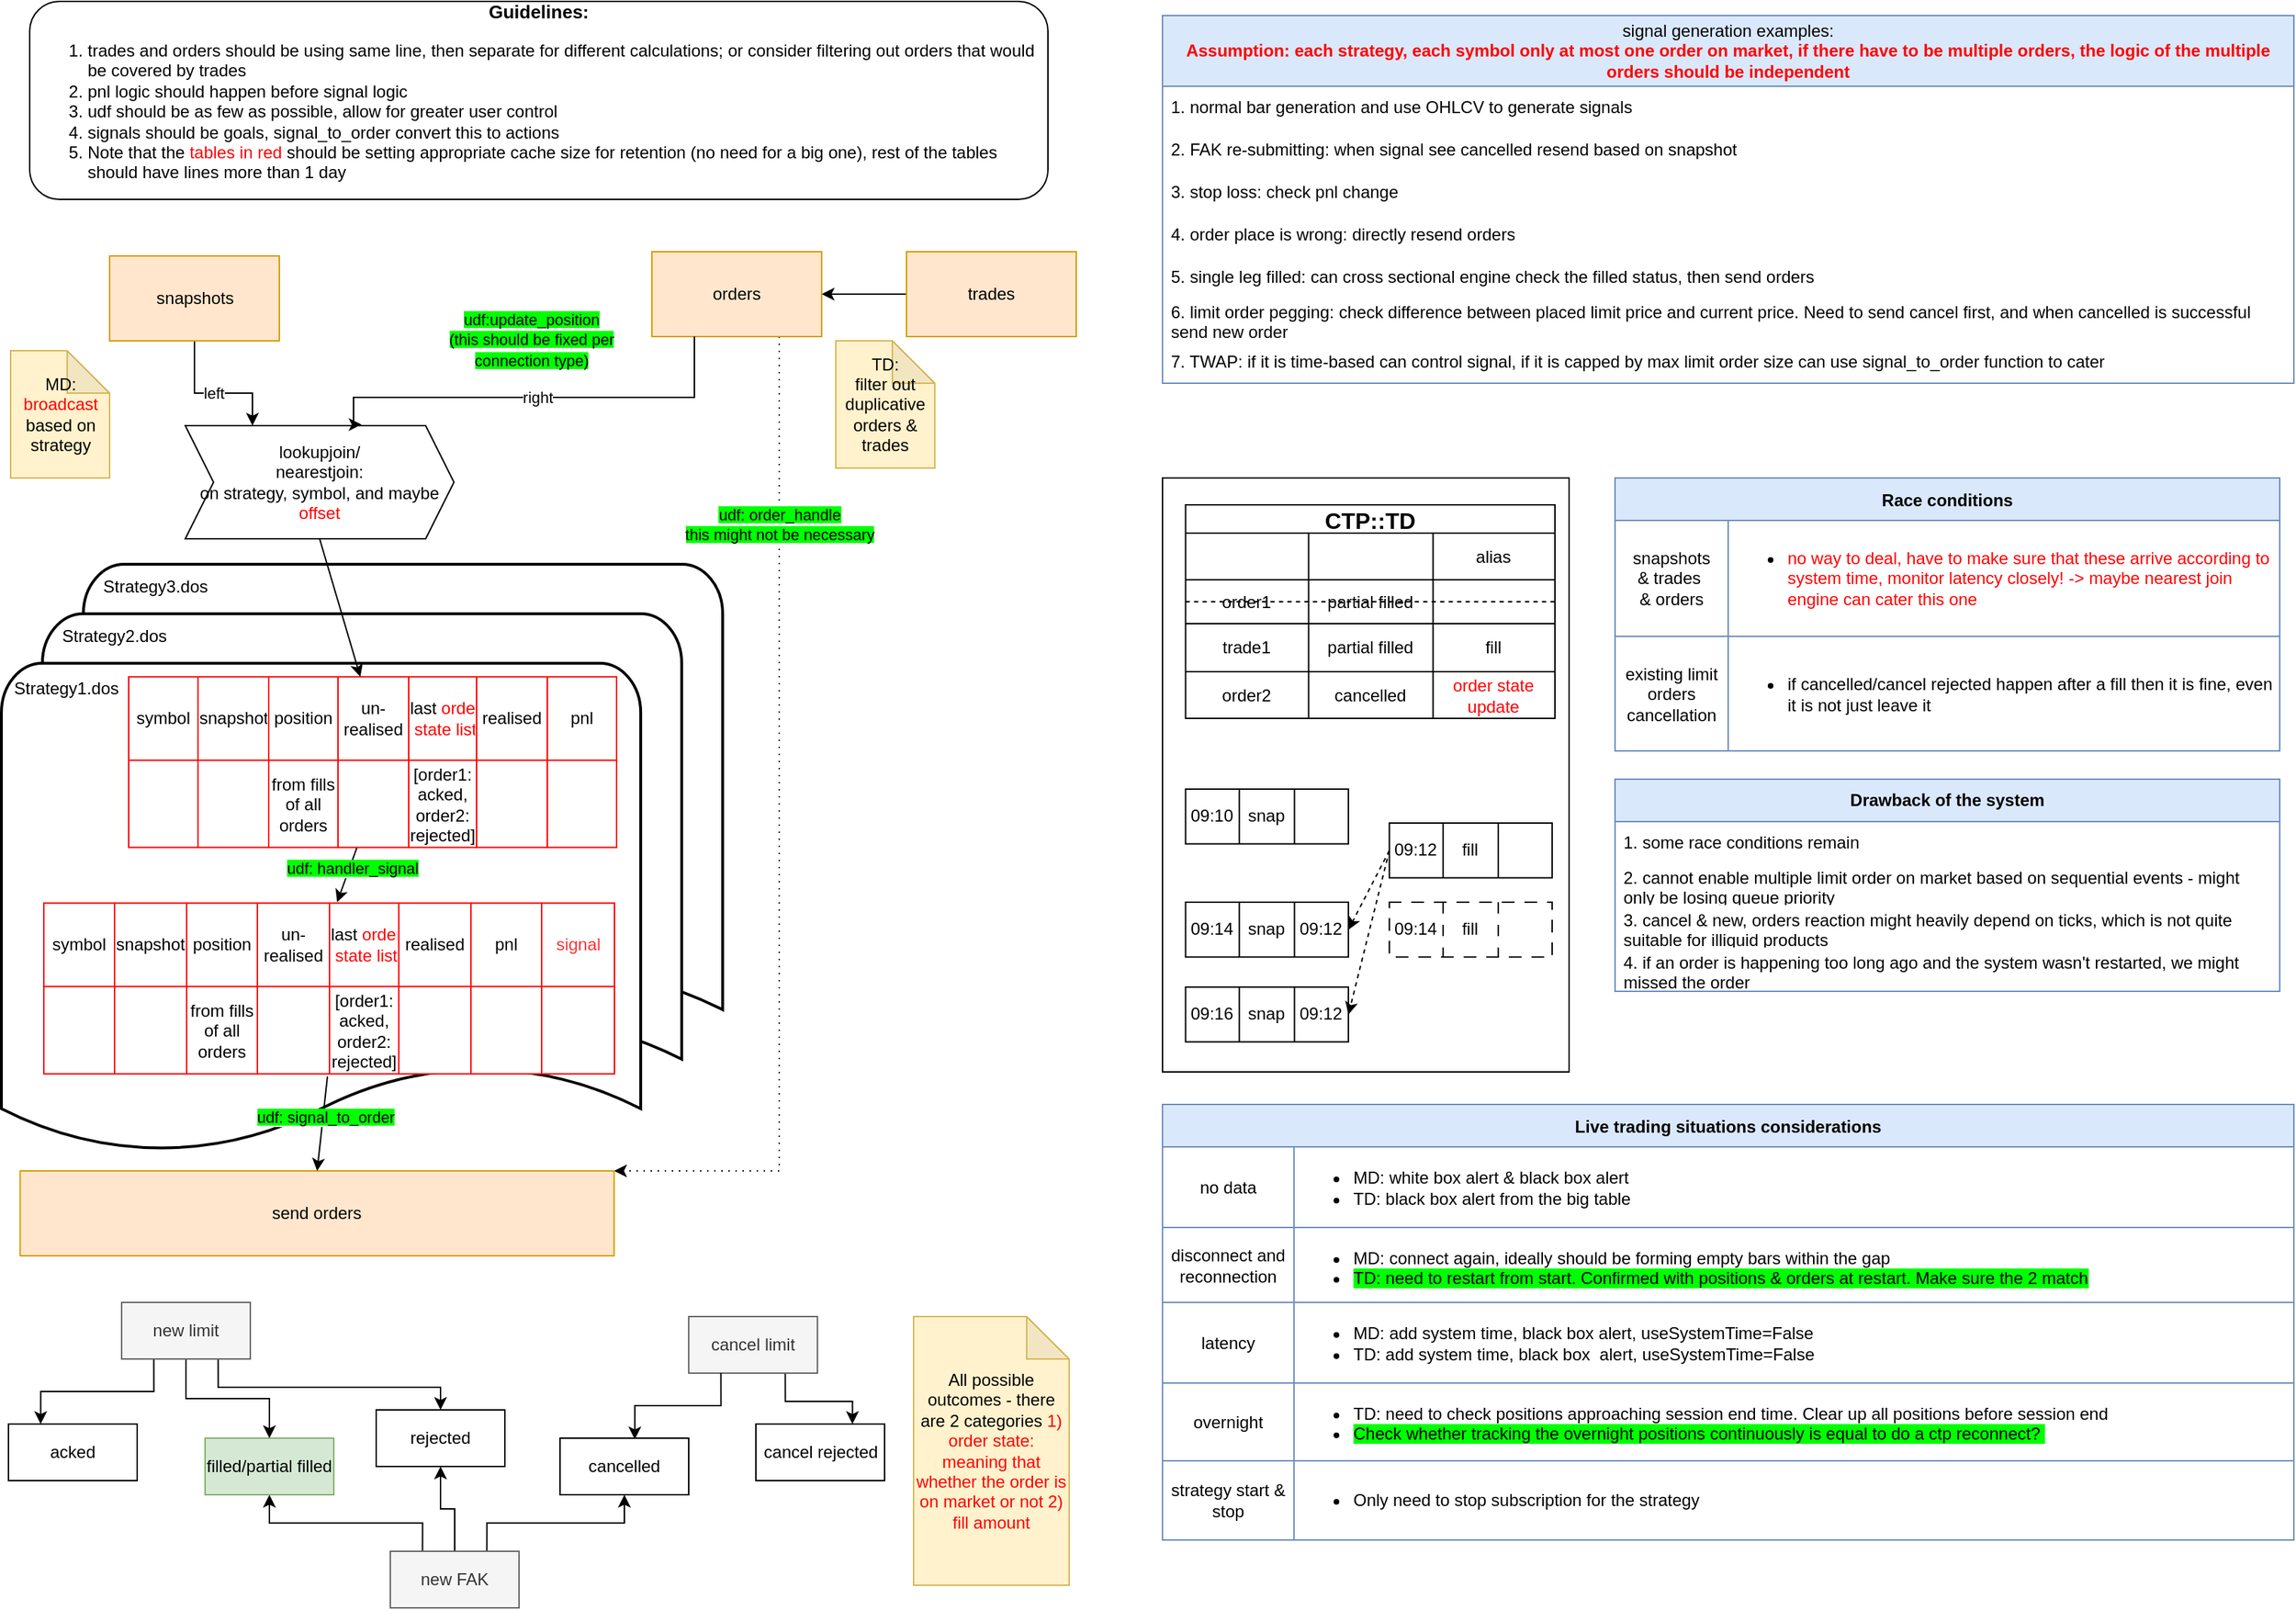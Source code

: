<mxfile version="28.2.5">
  <diagram id="ESomgG2aR4-Uv6LonE_I" name="design">
    <mxGraphModel dx="1426" dy="751" grid="1" gridSize="10" guides="1" tooltips="1" connect="1" arrows="1" fold="1" page="1" pageScale="1" pageWidth="827" pageHeight="1169" math="0" shadow="0">
      <root>
        <mxCell id="0" />
        <mxCell id="1" parent="0" />
        <mxCell id="C93q8CyG7gOQ_kqy0_I9-14" value="" style="group" parent="1" vertex="1" connectable="0">
          <mxGeometry x="20" y="400" width="510" height="430" as="geometry" />
        </mxCell>
        <mxCell id="AFxOCYZDn03Z3G-SSb8S-6" value="" style="strokeWidth=2;html=1;shape=mxgraph.flowchart.multi-document;whiteSpace=wrap;" parent="C93q8CyG7gOQ_kqy0_I9-14" vertex="1">
          <mxGeometry y="8.04" width="510" height="421.96" as="geometry" />
        </mxCell>
        <mxCell id="AFxOCYZDn03Z3G-SSb8S-7" value="Strategy3.dos" style="text;html=1;align=center;verticalAlign=middle;whiteSpace=wrap;rounded=0;" parent="C93q8CyG7gOQ_kqy0_I9-14" vertex="1">
          <mxGeometry x="79" width="60" height="48.235" as="geometry" />
        </mxCell>
        <mxCell id="AFxOCYZDn03Z3G-SSb8S-8" value="Strategy2.dos" style="text;html=1;align=center;verticalAlign=middle;whiteSpace=wrap;rounded=0;" parent="C93q8CyG7gOQ_kqy0_I9-14" vertex="1">
          <mxGeometry x="50" y="35.373" width="60" height="48.235" as="geometry" />
        </mxCell>
        <mxCell id="AFxOCYZDn03Z3G-SSb8S-9" value="Strategy1.dos" style="text;html=1;align=center;verticalAlign=middle;whiteSpace=wrap;rounded=0;" parent="C93q8CyG7gOQ_kqy0_I9-14" vertex="1">
          <mxGeometry x="16" y="72.353" width="60" height="48.235" as="geometry" />
        </mxCell>
        <mxCell id="C93q8CyG7gOQ_kqy0_I9-16" value="" style="shape=table;startSize=0;container=1;collapsible=0;childLayout=tableLayout;strokeColor=#FF0000;" parent="C93q8CyG7gOQ_kqy0_I9-14" vertex="1">
          <mxGeometry x="90" y="87.61" width="345" height="120.64" as="geometry" />
        </mxCell>
        <mxCell id="C93q8CyG7gOQ_kqy0_I9-17" value="" style="shape=tableRow;horizontal=0;startSize=0;swimlaneHead=0;swimlaneBody=0;strokeColor=inherit;top=0;left=0;bottom=0;right=0;collapsible=0;dropTarget=0;fillColor=none;points=[[0,0.5],[1,0.5]];portConstraint=eastwest;" parent="C93q8CyG7gOQ_kqy0_I9-16" vertex="1">
          <mxGeometry width="345" height="59" as="geometry" />
        </mxCell>
        <mxCell id="C93q8CyG7gOQ_kqy0_I9-18" value="symbol" style="shape=partialRectangle;html=1;whiteSpace=wrap;connectable=0;strokeColor=inherit;overflow=hidden;fillColor=none;top=0;left=0;bottom=0;right=0;pointerEvents=1;" parent="C93q8CyG7gOQ_kqy0_I9-17" vertex="1">
          <mxGeometry width="49" height="59" as="geometry">
            <mxRectangle width="49" height="59" as="alternateBounds" />
          </mxGeometry>
        </mxCell>
        <mxCell id="C93q8CyG7gOQ_kqy0_I9-19" value="snapshot" style="shape=partialRectangle;html=1;whiteSpace=wrap;connectable=0;strokeColor=inherit;overflow=hidden;fillColor=none;top=0;left=0;bottom=0;right=0;pointerEvents=1;" parent="C93q8CyG7gOQ_kqy0_I9-17" vertex="1">
          <mxGeometry x="49" width="50" height="59" as="geometry">
            <mxRectangle width="50" height="59" as="alternateBounds" />
          </mxGeometry>
        </mxCell>
        <mxCell id="C93q8CyG7gOQ_kqy0_I9-20" value="position" style="shape=partialRectangle;html=1;whiteSpace=wrap;connectable=0;strokeColor=inherit;overflow=hidden;fillColor=none;top=0;left=0;bottom=0;right=0;pointerEvents=1;" parent="C93q8CyG7gOQ_kqy0_I9-17" vertex="1">
          <mxGeometry x="99" width="49" height="59" as="geometry">
            <mxRectangle width="49" height="59" as="alternateBounds" />
          </mxGeometry>
        </mxCell>
        <mxCell id="C93q8CyG7gOQ_kqy0_I9-21" value="un-realised" style="shape=partialRectangle;html=1;whiteSpace=wrap;connectable=0;strokeColor=inherit;overflow=hidden;fillColor=none;top=0;left=0;bottom=0;right=0;pointerEvents=1;" parent="C93q8CyG7gOQ_kqy0_I9-17" vertex="1">
          <mxGeometry x="148" width="50" height="59" as="geometry">
            <mxRectangle width="50" height="59" as="alternateBounds" />
          </mxGeometry>
        </mxCell>
        <mxCell id="C93q8CyG7gOQ_kqy0_I9-22" value="last&amp;nbsp;&lt;font style=&quot;color: rgb(255, 0, 0);&quot;&gt;order state list&lt;/font&gt;" style="shape=partialRectangle;html=1;whiteSpace=wrap;connectable=0;strokeColor=inherit;overflow=hidden;fillColor=none;top=0;left=0;bottom=0;right=0;pointerEvents=1;" parent="C93q8CyG7gOQ_kqy0_I9-17" vertex="1">
          <mxGeometry x="198" width="48" height="59" as="geometry">
            <mxRectangle width="48" height="59" as="alternateBounds" />
          </mxGeometry>
        </mxCell>
        <mxCell id="C93q8CyG7gOQ_kqy0_I9-23" value="realised" style="shape=partialRectangle;html=1;whiteSpace=wrap;connectable=0;strokeColor=inherit;overflow=hidden;fillColor=none;top=0;left=0;bottom=0;right=0;pointerEvents=1;" parent="C93q8CyG7gOQ_kqy0_I9-17" vertex="1">
          <mxGeometry x="246" width="50" height="59" as="geometry">
            <mxRectangle width="50" height="59" as="alternateBounds" />
          </mxGeometry>
        </mxCell>
        <mxCell id="C93q8CyG7gOQ_kqy0_I9-24" value="pnl" style="shape=partialRectangle;html=1;whiteSpace=wrap;connectable=0;strokeColor=inherit;overflow=hidden;fillColor=none;top=0;left=0;bottom=0;right=0;pointerEvents=1;" parent="C93q8CyG7gOQ_kqy0_I9-17" vertex="1">
          <mxGeometry x="296" width="49" height="59" as="geometry">
            <mxRectangle width="49" height="59" as="alternateBounds" />
          </mxGeometry>
        </mxCell>
        <mxCell id="C93q8CyG7gOQ_kqy0_I9-26" value="" style="shape=tableRow;horizontal=0;startSize=0;swimlaneHead=0;swimlaneBody=0;strokeColor=inherit;top=0;left=0;bottom=0;right=0;collapsible=0;dropTarget=0;fillColor=none;points=[[0,0.5],[1,0.5]];portConstraint=eastwest;" parent="C93q8CyG7gOQ_kqy0_I9-16" vertex="1">
          <mxGeometry y="59" width="345" height="62" as="geometry" />
        </mxCell>
        <mxCell id="C93q8CyG7gOQ_kqy0_I9-27" value="" style="shape=partialRectangle;html=1;whiteSpace=wrap;connectable=0;strokeColor=inherit;overflow=hidden;fillColor=none;top=0;left=0;bottom=0;right=0;pointerEvents=1;" parent="C93q8CyG7gOQ_kqy0_I9-26" vertex="1">
          <mxGeometry width="49" height="62" as="geometry">
            <mxRectangle width="49" height="62" as="alternateBounds" />
          </mxGeometry>
        </mxCell>
        <mxCell id="C93q8CyG7gOQ_kqy0_I9-28" style="shape=partialRectangle;html=1;whiteSpace=wrap;connectable=0;strokeColor=inherit;overflow=hidden;fillColor=none;top=0;left=0;bottom=0;right=0;pointerEvents=1;" parent="C93q8CyG7gOQ_kqy0_I9-26" vertex="1">
          <mxGeometry x="49" width="50" height="62" as="geometry">
            <mxRectangle width="50" height="62" as="alternateBounds" />
          </mxGeometry>
        </mxCell>
        <mxCell id="C93q8CyG7gOQ_kqy0_I9-29" value="from fills of all orders" style="shape=partialRectangle;html=1;whiteSpace=wrap;connectable=0;strokeColor=inherit;overflow=hidden;fillColor=none;top=0;left=0;bottom=0;right=0;pointerEvents=1;" parent="C93q8CyG7gOQ_kqy0_I9-26" vertex="1">
          <mxGeometry x="99" width="49" height="62" as="geometry">
            <mxRectangle width="49" height="62" as="alternateBounds" />
          </mxGeometry>
        </mxCell>
        <mxCell id="C93q8CyG7gOQ_kqy0_I9-30" value="" style="shape=partialRectangle;html=1;whiteSpace=wrap;connectable=0;strokeColor=inherit;overflow=hidden;fillColor=none;top=0;left=0;bottom=0;right=0;pointerEvents=1;" parent="C93q8CyG7gOQ_kqy0_I9-26" vertex="1">
          <mxGeometry x="148" width="50" height="62" as="geometry">
            <mxRectangle width="50" height="62" as="alternateBounds" />
          </mxGeometry>
        </mxCell>
        <mxCell id="C93q8CyG7gOQ_kqy0_I9-31" value="[order1: acked, order2: rejected]" style="shape=partialRectangle;html=1;whiteSpace=wrap;connectable=0;strokeColor=inherit;overflow=hidden;fillColor=none;top=0;left=0;bottom=0;right=0;pointerEvents=1;" parent="C93q8CyG7gOQ_kqy0_I9-26" vertex="1">
          <mxGeometry x="198" width="48" height="62" as="geometry">
            <mxRectangle width="48" height="62" as="alternateBounds" />
          </mxGeometry>
        </mxCell>
        <mxCell id="C93q8CyG7gOQ_kqy0_I9-32" value="" style="shape=partialRectangle;html=1;whiteSpace=wrap;connectable=0;strokeColor=inherit;overflow=hidden;fillColor=none;top=0;left=0;bottom=0;right=0;pointerEvents=1;" parent="C93q8CyG7gOQ_kqy0_I9-26" vertex="1">
          <mxGeometry x="246" width="50" height="62" as="geometry">
            <mxRectangle width="50" height="62" as="alternateBounds" />
          </mxGeometry>
        </mxCell>
        <mxCell id="C93q8CyG7gOQ_kqy0_I9-33" value="" style="shape=partialRectangle;html=1;whiteSpace=wrap;connectable=0;strokeColor=inherit;overflow=hidden;fillColor=none;top=0;left=0;bottom=0;right=0;pointerEvents=1;" parent="C93q8CyG7gOQ_kqy0_I9-26" vertex="1">
          <mxGeometry x="296" width="49" height="62" as="geometry">
            <mxRectangle width="49" height="62" as="alternateBounds" />
          </mxGeometry>
        </mxCell>
        <mxCell id="XV-OKSOK5CNolpeXbhOW-82" value="" style="shape=table;startSize=0;container=1;collapsible=0;childLayout=tableLayout;strokeColor=#FF0000;" parent="C93q8CyG7gOQ_kqy0_I9-14" vertex="1">
          <mxGeometry x="30" y="247.68" width="403.5" height="120.64" as="geometry" />
        </mxCell>
        <mxCell id="XV-OKSOK5CNolpeXbhOW-83" value="" style="shape=tableRow;horizontal=0;startSize=0;swimlaneHead=0;swimlaneBody=0;strokeColor=inherit;top=0;left=0;bottom=0;right=0;collapsible=0;dropTarget=0;fillColor=none;points=[[0,0.5],[1,0.5]];portConstraint=eastwest;" parent="XV-OKSOK5CNolpeXbhOW-82" vertex="1">
          <mxGeometry width="403.5" height="59" as="geometry" />
        </mxCell>
        <mxCell id="XV-OKSOK5CNolpeXbhOW-84" value="symbol" style="shape=partialRectangle;html=1;whiteSpace=wrap;connectable=0;strokeColor=inherit;overflow=hidden;fillColor=none;top=0;left=0;bottom=0;right=0;pointerEvents=1;" parent="XV-OKSOK5CNolpeXbhOW-83" vertex="1">
          <mxGeometry width="50" height="59" as="geometry">
            <mxRectangle width="50" height="59" as="alternateBounds" />
          </mxGeometry>
        </mxCell>
        <mxCell id="XV-OKSOK5CNolpeXbhOW-85" value="snapshot" style="shape=partialRectangle;html=1;whiteSpace=wrap;connectable=0;strokeColor=inherit;overflow=hidden;fillColor=none;top=0;left=0;bottom=0;right=0;pointerEvents=1;" parent="XV-OKSOK5CNolpeXbhOW-83" vertex="1">
          <mxGeometry x="50" width="51" height="59" as="geometry">
            <mxRectangle width="51" height="59" as="alternateBounds" />
          </mxGeometry>
        </mxCell>
        <mxCell id="XV-OKSOK5CNolpeXbhOW-86" value="position" style="shape=partialRectangle;html=1;whiteSpace=wrap;connectable=0;strokeColor=inherit;overflow=hidden;fillColor=none;top=0;left=0;bottom=0;right=0;pointerEvents=1;" parent="XV-OKSOK5CNolpeXbhOW-83" vertex="1">
          <mxGeometry x="101" width="50" height="59" as="geometry">
            <mxRectangle width="50" height="59" as="alternateBounds" />
          </mxGeometry>
        </mxCell>
        <mxCell id="XV-OKSOK5CNolpeXbhOW-87" value="un-realised" style="shape=partialRectangle;html=1;whiteSpace=wrap;connectable=0;strokeColor=inherit;overflow=hidden;fillColor=none;top=0;left=0;bottom=0;right=0;pointerEvents=1;" parent="XV-OKSOK5CNolpeXbhOW-83" vertex="1">
          <mxGeometry x="151" width="51" height="59" as="geometry">
            <mxRectangle width="51" height="59" as="alternateBounds" />
          </mxGeometry>
        </mxCell>
        <mxCell id="XV-OKSOK5CNolpeXbhOW-88" value="last&amp;nbsp;&lt;font style=&quot;color: rgb(255, 0, 0);&quot;&gt;order state list&lt;/font&gt;" style="shape=partialRectangle;html=1;whiteSpace=wrap;connectable=0;strokeColor=inherit;overflow=hidden;fillColor=none;top=0;left=0;bottom=0;right=0;pointerEvents=1;" parent="XV-OKSOK5CNolpeXbhOW-83" vertex="1">
          <mxGeometry x="202" width="49" height="59" as="geometry">
            <mxRectangle width="49" height="59" as="alternateBounds" />
          </mxGeometry>
        </mxCell>
        <mxCell id="XV-OKSOK5CNolpeXbhOW-89" value="realised" style="shape=partialRectangle;html=1;whiteSpace=wrap;connectable=0;strokeColor=inherit;overflow=hidden;fillColor=none;top=0;left=0;bottom=0;right=0;pointerEvents=1;" parent="XV-OKSOK5CNolpeXbhOW-83" vertex="1">
          <mxGeometry x="251" width="51" height="59" as="geometry">
            <mxRectangle width="51" height="59" as="alternateBounds" />
          </mxGeometry>
        </mxCell>
        <mxCell id="XV-OKSOK5CNolpeXbhOW-90" value="pnl" style="shape=partialRectangle;html=1;whiteSpace=wrap;connectable=0;strokeColor=inherit;overflow=hidden;fillColor=none;top=0;left=0;bottom=0;right=0;pointerEvents=1;" parent="XV-OKSOK5CNolpeXbhOW-83" vertex="1">
          <mxGeometry x="302" width="50" height="59" as="geometry">
            <mxRectangle width="50" height="59" as="alternateBounds" />
          </mxGeometry>
        </mxCell>
        <mxCell id="XV-OKSOK5CNolpeXbhOW-91" value="&lt;span style=&quot;color: rgb(255, 51, 51);&quot;&gt;signal&lt;/span&gt;" style="shape=partialRectangle;html=1;whiteSpace=wrap;connectable=0;strokeColor=inherit;overflow=hidden;fillColor=none;top=0;left=0;bottom=0;right=0;pointerEvents=1;" parent="XV-OKSOK5CNolpeXbhOW-83" vertex="1">
          <mxGeometry x="352" width="52" height="59" as="geometry">
            <mxRectangle width="52" height="59" as="alternateBounds" />
          </mxGeometry>
        </mxCell>
        <mxCell id="XV-OKSOK5CNolpeXbhOW-92" value="" style="shape=tableRow;horizontal=0;startSize=0;swimlaneHead=0;swimlaneBody=0;strokeColor=inherit;top=0;left=0;bottom=0;right=0;collapsible=0;dropTarget=0;fillColor=none;points=[[0,0.5],[1,0.5]];portConstraint=eastwest;" parent="XV-OKSOK5CNolpeXbhOW-82" vertex="1">
          <mxGeometry y="59" width="403.5" height="62" as="geometry" />
        </mxCell>
        <mxCell id="XV-OKSOK5CNolpeXbhOW-93" value="" style="shape=partialRectangle;html=1;whiteSpace=wrap;connectable=0;strokeColor=inherit;overflow=hidden;fillColor=none;top=0;left=0;bottom=0;right=0;pointerEvents=1;" parent="XV-OKSOK5CNolpeXbhOW-92" vertex="1">
          <mxGeometry width="50" height="62" as="geometry">
            <mxRectangle width="50" height="62" as="alternateBounds" />
          </mxGeometry>
        </mxCell>
        <mxCell id="XV-OKSOK5CNolpeXbhOW-94" style="shape=partialRectangle;html=1;whiteSpace=wrap;connectable=0;strokeColor=inherit;overflow=hidden;fillColor=none;top=0;left=0;bottom=0;right=0;pointerEvents=1;" parent="XV-OKSOK5CNolpeXbhOW-92" vertex="1">
          <mxGeometry x="50" width="51" height="62" as="geometry">
            <mxRectangle width="51" height="62" as="alternateBounds" />
          </mxGeometry>
        </mxCell>
        <mxCell id="XV-OKSOK5CNolpeXbhOW-95" value="from fills of all orders" style="shape=partialRectangle;html=1;whiteSpace=wrap;connectable=0;strokeColor=inherit;overflow=hidden;fillColor=none;top=0;left=0;bottom=0;right=0;pointerEvents=1;" parent="XV-OKSOK5CNolpeXbhOW-92" vertex="1">
          <mxGeometry x="101" width="50" height="62" as="geometry">
            <mxRectangle width="50" height="62" as="alternateBounds" />
          </mxGeometry>
        </mxCell>
        <mxCell id="XV-OKSOK5CNolpeXbhOW-96" value="" style="shape=partialRectangle;html=1;whiteSpace=wrap;connectable=0;strokeColor=inherit;overflow=hidden;fillColor=none;top=0;left=0;bottom=0;right=0;pointerEvents=1;" parent="XV-OKSOK5CNolpeXbhOW-92" vertex="1">
          <mxGeometry x="151" width="51" height="62" as="geometry">
            <mxRectangle width="51" height="62" as="alternateBounds" />
          </mxGeometry>
        </mxCell>
        <mxCell id="XV-OKSOK5CNolpeXbhOW-97" value="[order1: acked, order2: rejected]" style="shape=partialRectangle;html=1;whiteSpace=wrap;connectable=0;strokeColor=inherit;overflow=hidden;fillColor=none;top=0;left=0;bottom=0;right=0;pointerEvents=1;" parent="XV-OKSOK5CNolpeXbhOW-92" vertex="1">
          <mxGeometry x="202" width="49" height="62" as="geometry">
            <mxRectangle width="49" height="62" as="alternateBounds" />
          </mxGeometry>
        </mxCell>
        <mxCell id="XV-OKSOK5CNolpeXbhOW-98" value="" style="shape=partialRectangle;html=1;whiteSpace=wrap;connectable=0;strokeColor=inherit;overflow=hidden;fillColor=none;top=0;left=0;bottom=0;right=0;pointerEvents=1;" parent="XV-OKSOK5CNolpeXbhOW-92" vertex="1">
          <mxGeometry x="251" width="51" height="62" as="geometry">
            <mxRectangle width="51" height="62" as="alternateBounds" />
          </mxGeometry>
        </mxCell>
        <mxCell id="XV-OKSOK5CNolpeXbhOW-99" value="" style="shape=partialRectangle;html=1;whiteSpace=wrap;connectable=0;strokeColor=inherit;overflow=hidden;fillColor=none;top=0;left=0;bottom=0;right=0;pointerEvents=1;" parent="XV-OKSOK5CNolpeXbhOW-92" vertex="1">
          <mxGeometry x="302" width="50" height="62" as="geometry">
            <mxRectangle width="50" height="62" as="alternateBounds" />
          </mxGeometry>
        </mxCell>
        <mxCell id="XV-OKSOK5CNolpeXbhOW-100" value="" style="shape=partialRectangle;html=1;whiteSpace=wrap;connectable=0;strokeColor=inherit;overflow=hidden;fillColor=none;top=0;left=0;bottom=0;right=0;pointerEvents=1;" parent="XV-OKSOK5CNolpeXbhOW-92" vertex="1">
          <mxGeometry x="352" width="52" height="62" as="geometry">
            <mxRectangle width="52" height="62" as="alternateBounds" />
          </mxGeometry>
        </mxCell>
        <mxCell id="KlKJex-8bSt62qakZ2-H-7" value="&lt;span style=&quot;background-color: rgb(0, 255, 0);&quot;&gt;udf: handler_signal&lt;/span&gt;" style="endArrow=classic;html=1;rounded=0;fillColor=#f8cecc;strokeColor=#000000;entryX=0.514;entryY=-0.012;entryDx=0;entryDy=0;entryPerimeter=0;" parent="C93q8CyG7gOQ_kqy0_I9-14" source="C93q8CyG7gOQ_kqy0_I9-26" target="XV-OKSOK5CNolpeXbhOW-83" edge="1">
          <mxGeometry x="-0.267" y="2" width="50" height="50" relative="1" as="geometry">
            <mxPoint x="220" y="200" as="sourcePoint" />
            <mxPoint x="215" y="247" as="targetPoint" />
            <mxPoint as="offset" />
          </mxGeometry>
        </mxCell>
        <mxCell id="KlKJex-8bSt62qakZ2-H-40" style="edgeStyle=orthogonalEdgeStyle;rounded=0;orthogonalLoop=1;jettySize=auto;html=1;exitX=0;exitY=0.5;exitDx=0;exitDy=0;entryX=1;entryY=0.5;entryDx=0;entryDy=0;" parent="1" source="Wfhj96PWAUuB8bk47FUU-3" target="Wfhj96PWAUuB8bk47FUU-4" edge="1">
          <mxGeometry relative="1" as="geometry" />
        </mxCell>
        <mxCell id="Wfhj96PWAUuB8bk47FUU-3" value="trades" style="rounded=0;whiteSpace=wrap;html=1;fillColor=#ffe6cc;strokeColor=#d79b00;" parent="1" vertex="1">
          <mxGeometry x="660" y="187" width="120" height="60" as="geometry" />
        </mxCell>
        <mxCell id="KlKJex-8bSt62qakZ2-H-13" value="&lt;span style=&quot;background-color: rgb(0, 255, 0);&quot;&gt;udf: order_handle&lt;/span&gt;&lt;div&gt;&lt;span style=&quot;background-color: rgb(0, 255, 0);&quot;&gt;this might not be necessary&lt;/span&gt;&lt;/div&gt;" style="edgeStyle=orthogonalEdgeStyle;rounded=0;orthogonalLoop=1;jettySize=auto;html=1;exitX=0.75;exitY=1;exitDx=0;exitDy=0;entryX=1;entryY=0;entryDx=0;entryDy=0;fillColor=#f8cecc;strokeColor=#000000;dashed=1;dashPattern=1 4;" parent="1" source="Wfhj96PWAUuB8bk47FUU-4" target="Wfhj96PWAUuB8bk47FUU-11" edge="1">
          <mxGeometry x="-0.624" relative="1" as="geometry">
            <Array as="points">
              <mxPoint x="570" y="837" />
            </Array>
            <mxPoint as="offset" />
          </mxGeometry>
        </mxCell>
        <mxCell id="Wfhj96PWAUuB8bk47FUU-4" value="orders" style="rounded=0;whiteSpace=wrap;html=1;fillColor=#ffe6cc;strokeColor=#d79b00;" parent="1" vertex="1">
          <mxGeometry x="480" y="187" width="120" height="60" as="geometry" />
        </mxCell>
        <mxCell id="Wfhj96PWAUuB8bk47FUU-11" value="send orders" style="rounded=0;whiteSpace=wrap;html=1;fillColor=#ffe6cc;strokeColor=#d79b00;" parent="1" vertex="1">
          <mxGeometry x="33.25" y="837" width="420" height="60" as="geometry" />
        </mxCell>
        <mxCell id="Wfhj96PWAUuB8bk47FUU-12" value="lookupjoin/&lt;div&gt;nearestjoin:&lt;/div&gt;&lt;div&gt;on strategy, symbol, and maybe &lt;font style=&quot;color: rgb(255, 0, 0);&quot;&gt;offset&lt;/font&gt;&lt;/div&gt;" style="shape=step;perimeter=stepPerimeter;whiteSpace=wrap;html=1;fixedSize=1;size=20;" parent="1" vertex="1">
          <mxGeometry x="150" y="310" width="190" height="80" as="geometry" />
        </mxCell>
        <mxCell id="Wfhj96PWAUuB8bk47FUU-21" value="right" style="edgeStyle=orthogonalEdgeStyle;rounded=0;orthogonalLoop=1;jettySize=auto;html=1;exitX=0.25;exitY=1;exitDx=0;exitDy=0;entryX=0.656;entryY=-0.01;entryDx=0;entryDy=0;entryPerimeter=0;" parent="1" source="Wfhj96PWAUuB8bk47FUU-4" target="Wfhj96PWAUuB8bk47FUU-12" edge="1">
          <mxGeometry relative="1" as="geometry">
            <Array as="points">
              <mxPoint x="510" y="290" />
              <mxPoint x="269" y="290" />
            </Array>
          </mxGeometry>
        </mxCell>
        <mxCell id="KlKJex-8bSt62qakZ2-H-3" value="" style="endArrow=classic;html=1;rounded=0;exitX=0.5;exitY=1;exitDx=0;exitDy=0;" parent="1" source="Wfhj96PWAUuB8bk47FUU-12" target="C93q8CyG7gOQ_kqy0_I9-17" edge="1">
          <mxGeometry width="50" height="50" relative="1" as="geometry">
            <mxPoint x="335.5" y="717" as="sourcePoint" />
            <mxPoint x="247.125" y="407" as="targetPoint" />
          </mxGeometry>
        </mxCell>
        <mxCell id="KlKJex-8bSt62qakZ2-H-8" value="signal generation examples:&lt;br&gt;&lt;b&gt;&lt;font style=&quot;color: rgb(255, 0, 0);&quot;&gt;Assumption: each strategy, each symbol only at most one order on market, if there have to be multiple orders, the logic of the multiple orders should be independent&lt;/font&gt;&lt;/b&gt;" style="swimlane;fontStyle=0;childLayout=stackLayout;horizontal=1;startSize=50;horizontalStack=0;resizeParent=1;resizeParentMax=0;resizeLast=0;collapsible=1;marginBottom=0;whiteSpace=wrap;html=1;fillColor=#dae8fc;strokeColor=#6c8ebf;" parent="1" vertex="1">
          <mxGeometry x="841" y="20" width="800" height="260" as="geometry">
            <mxRectangle x="180" y="890" width="130" height="30" as="alternateBounds" />
          </mxGeometry>
        </mxCell>
        <mxCell id="KlKJex-8bSt62qakZ2-H-9" value="1. normal bar generation and use OHLCV to generate signals" style="text;strokeColor=none;fillColor=none;align=left;verticalAlign=middle;spacingLeft=4;spacingRight=4;overflow=hidden;points=[[0,0.5],[1,0.5]];portConstraint=eastwest;rotatable=0;whiteSpace=wrap;html=1;" parent="KlKJex-8bSt62qakZ2-H-8" vertex="1">
          <mxGeometry y="50" width="800" height="30" as="geometry" />
        </mxCell>
        <mxCell id="KlKJex-8bSt62qakZ2-H-10" value="2. FAK re-submitting: when signal see cancelled resend based on snapshot" style="text;strokeColor=none;fillColor=none;align=left;verticalAlign=middle;spacingLeft=4;spacingRight=4;overflow=hidden;points=[[0,0.5],[1,0.5]];portConstraint=eastwest;rotatable=0;whiteSpace=wrap;html=1;" parent="KlKJex-8bSt62qakZ2-H-8" vertex="1">
          <mxGeometry y="80" width="800" height="30" as="geometry" />
        </mxCell>
        <mxCell id="KlKJex-8bSt62qakZ2-H-12" value="3. stop loss: check pnl change&amp;nbsp;" style="text;strokeColor=none;fillColor=none;align=left;verticalAlign=middle;spacingLeft=4;spacingRight=4;overflow=hidden;points=[[0,0.5],[1,0.5]];portConstraint=eastwest;rotatable=0;whiteSpace=wrap;html=1;" parent="KlKJex-8bSt62qakZ2-H-8" vertex="1">
          <mxGeometry y="110" width="800" height="30" as="geometry" />
        </mxCell>
        <mxCell id="KlKJex-8bSt62qakZ2-H-15" value="4. order place is wrong: directly resend orders" style="text;strokeColor=none;fillColor=none;align=left;verticalAlign=middle;spacingLeft=4;spacingRight=4;overflow=hidden;points=[[0,0.5],[1,0.5]];portConstraint=eastwest;rotatable=0;whiteSpace=wrap;html=1;" parent="KlKJex-8bSt62qakZ2-H-8" vertex="1">
          <mxGeometry y="140" width="800" height="30" as="geometry" />
        </mxCell>
        <mxCell id="KlKJex-8bSt62qakZ2-H-14" value="5. single leg filled: can cross sectional engine check the filled status, then send orders" style="text;strokeColor=none;fillColor=none;align=left;verticalAlign=middle;spacingLeft=4;spacingRight=4;overflow=hidden;points=[[0,0.5],[1,0.5]];portConstraint=eastwest;rotatable=0;whiteSpace=wrap;html=1;" parent="KlKJex-8bSt62qakZ2-H-8" vertex="1">
          <mxGeometry y="170" width="800" height="30" as="geometry" />
        </mxCell>
        <mxCell id="98JHITNTijAyZZPlS9jn-1" value="6. limit order pegging: check difference between placed limit price and current price. Need to send cancel first, and when cancelled is successful send new order" style="text;strokeColor=none;fillColor=none;align=left;verticalAlign=middle;spacingLeft=4;spacingRight=4;overflow=hidden;points=[[0,0.5],[1,0.5]];portConstraint=eastwest;rotatable=0;whiteSpace=wrap;html=1;" parent="KlKJex-8bSt62qakZ2-H-8" vertex="1">
          <mxGeometry y="200" width="800" height="30" as="geometry" />
        </mxCell>
        <mxCell id="AFxOCYZDn03Z3G-SSb8S-78" value="7. TWAP: if it is time-based can control signal, if it is capped by max limit order size can use signal_to_order function to cater" style="text;strokeColor=none;fillColor=none;align=left;verticalAlign=middle;spacingLeft=4;spacingRight=4;overflow=hidden;points=[[0,0.5],[1,0.5]];portConstraint=eastwest;rotatable=0;whiteSpace=wrap;html=1;" parent="KlKJex-8bSt62qakZ2-H-8" vertex="1">
          <mxGeometry y="230" width="800" height="30" as="geometry" />
        </mxCell>
        <mxCell id="98JHITNTijAyZZPlS9jn-5" value="Live trading situations considerations" style="shape=table;startSize=30;container=1;collapsible=0;childLayout=tableLayout;fontStyle=1;fillColor=#dae8fc;strokeColor=#6c8ebf;" parent="1" vertex="1">
          <mxGeometry x="841" y="790" width="800" height="308" as="geometry" />
        </mxCell>
        <mxCell id="98JHITNTijAyZZPlS9jn-6" value="" style="shape=tableRow;horizontal=0;startSize=0;swimlaneHead=0;swimlaneBody=0;strokeColor=inherit;top=0;left=0;bottom=0;right=0;collapsible=0;dropTarget=0;fillColor=none;points=[[0,0.5],[1,0.5]];portConstraint=eastwest;" parent="98JHITNTijAyZZPlS9jn-5" vertex="1">
          <mxGeometry y="30" width="800" height="57" as="geometry" />
        </mxCell>
        <mxCell id="98JHITNTijAyZZPlS9jn-7" value="no data" style="shape=partialRectangle;html=1;whiteSpace=wrap;connectable=0;strokeColor=inherit;overflow=hidden;fillColor=none;top=0;left=0;bottom=0;right=0;pointerEvents=1;" parent="98JHITNTijAyZZPlS9jn-6" vertex="1">
          <mxGeometry width="93" height="57" as="geometry">
            <mxRectangle width="93" height="57" as="alternateBounds" />
          </mxGeometry>
        </mxCell>
        <mxCell id="98JHITNTijAyZZPlS9jn-8" value="&lt;ul&gt;&lt;li&gt;MD: white box alert &amp;amp; black box alert&lt;/li&gt;&lt;li&gt;TD: black box alert from the big table&lt;/li&gt;&lt;/ul&gt;" style="shape=partialRectangle;html=1;whiteSpace=wrap;connectable=0;strokeColor=inherit;overflow=hidden;fillColor=none;top=0;left=0;bottom=0;right=0;pointerEvents=1;align=left;" parent="98JHITNTijAyZZPlS9jn-6" vertex="1">
          <mxGeometry x="93" width="707" height="57" as="geometry">
            <mxRectangle width="707" height="57" as="alternateBounds" />
          </mxGeometry>
        </mxCell>
        <mxCell id="98JHITNTijAyZZPlS9jn-9" value="" style="shape=tableRow;horizontal=0;startSize=0;swimlaneHead=0;swimlaneBody=0;strokeColor=inherit;top=0;left=0;bottom=0;right=0;collapsible=0;dropTarget=0;fillColor=none;points=[[0,0.5],[1,0.5]];portConstraint=eastwest;" parent="98JHITNTijAyZZPlS9jn-5" vertex="1">
          <mxGeometry y="87" width="800" height="53" as="geometry" />
        </mxCell>
        <mxCell id="98JHITNTijAyZZPlS9jn-10" value="disconnect and reconnection" style="shape=partialRectangle;html=1;whiteSpace=wrap;connectable=0;strokeColor=inherit;overflow=hidden;fillColor=none;top=0;left=0;bottom=0;right=0;pointerEvents=1;" parent="98JHITNTijAyZZPlS9jn-9" vertex="1">
          <mxGeometry width="93" height="53" as="geometry">
            <mxRectangle width="93" height="53" as="alternateBounds" />
          </mxGeometry>
        </mxCell>
        <mxCell id="98JHITNTijAyZZPlS9jn-11" value="&lt;ul&gt;&lt;li&gt;MD: connect again, ideally should be forming empty bars within the gap&lt;/li&gt;&lt;li&gt;&lt;font style=&quot;color: rgb(0, 0, 0); background-color: rgb(0, 255, 0);&quot;&gt;TD:&lt;font style=&quot;&quot;&gt; need to restart from start. Confirmed with positions &amp;amp; orders at restart. Make sure the 2 match&lt;/font&gt;&lt;/font&gt;&lt;/li&gt;&lt;/ul&gt;" style="shape=partialRectangle;html=1;whiteSpace=wrap;connectable=0;strokeColor=inherit;overflow=hidden;fillColor=none;top=0;left=0;bottom=0;right=0;pointerEvents=1;align=left;" parent="98JHITNTijAyZZPlS9jn-9" vertex="1">
          <mxGeometry x="93" width="707" height="53" as="geometry">
            <mxRectangle width="707" height="53" as="alternateBounds" />
          </mxGeometry>
        </mxCell>
        <mxCell id="98JHITNTijAyZZPlS9jn-12" value="" style="shape=tableRow;horizontal=0;startSize=0;swimlaneHead=0;swimlaneBody=0;strokeColor=inherit;top=0;left=0;bottom=0;right=0;collapsible=0;dropTarget=0;fillColor=none;points=[[0,0.5],[1,0.5]];portConstraint=eastwest;" parent="98JHITNTijAyZZPlS9jn-5" vertex="1">
          <mxGeometry y="140" width="800" height="57" as="geometry" />
        </mxCell>
        <mxCell id="98JHITNTijAyZZPlS9jn-13" value="latency" style="shape=partialRectangle;html=1;whiteSpace=wrap;connectable=0;strokeColor=inherit;overflow=hidden;fillColor=none;top=0;left=0;bottom=0;right=0;pointerEvents=1;" parent="98JHITNTijAyZZPlS9jn-12" vertex="1">
          <mxGeometry width="93" height="57" as="geometry">
            <mxRectangle width="93" height="57" as="alternateBounds" />
          </mxGeometry>
        </mxCell>
        <mxCell id="98JHITNTijAyZZPlS9jn-14" value="&lt;ul&gt;&lt;li&gt;MD: add system time, black box alert, useSystemTime=False&lt;/li&gt;&lt;li&gt;TD: add system time, black box&amp;nbsp; alert, useSystemTime=False&lt;/li&gt;&lt;/ul&gt;" style="shape=partialRectangle;html=1;whiteSpace=wrap;connectable=0;strokeColor=inherit;overflow=hidden;fillColor=none;top=0;left=0;bottom=0;right=0;pointerEvents=1;align=left;" parent="98JHITNTijAyZZPlS9jn-12" vertex="1">
          <mxGeometry x="93" width="707" height="57" as="geometry">
            <mxRectangle width="707" height="57" as="alternateBounds" />
          </mxGeometry>
        </mxCell>
        <mxCell id="uzH3ySUMX--h48r4xN4z-1" style="shape=tableRow;horizontal=0;startSize=0;swimlaneHead=0;swimlaneBody=0;strokeColor=inherit;top=0;left=0;bottom=0;right=0;collapsible=0;dropTarget=0;fillColor=none;points=[[0,0.5],[1,0.5]];portConstraint=eastwest;" parent="98JHITNTijAyZZPlS9jn-5" vertex="1">
          <mxGeometry y="197" width="800" height="55" as="geometry" />
        </mxCell>
        <mxCell id="uzH3ySUMX--h48r4xN4z-2" value="overnight" style="shape=partialRectangle;html=1;whiteSpace=wrap;connectable=0;strokeColor=inherit;overflow=hidden;fillColor=none;top=0;left=0;bottom=0;right=0;pointerEvents=1;" parent="uzH3ySUMX--h48r4xN4z-1" vertex="1">
          <mxGeometry width="93" height="55" as="geometry">
            <mxRectangle width="93" height="55" as="alternateBounds" />
          </mxGeometry>
        </mxCell>
        <mxCell id="uzH3ySUMX--h48r4xN4z-3" value="&lt;ul&gt;&lt;li&gt;TD: need to check positions approaching session end time. Clear up all positions before session end&lt;/li&gt;&lt;li&gt;&lt;font style=&quot;color: rgb(0, 0, 0); background-color: rgb(0, 255, 0);&quot;&gt;&lt;font&gt;Check whether tracking the overnight positions continuously is equal to do a ctp reconnect?&lt;/font&gt;&amp;nbsp;&lt;/font&gt;&lt;/li&gt;&lt;/ul&gt;" style="shape=partialRectangle;html=1;whiteSpace=wrap;connectable=0;strokeColor=inherit;overflow=hidden;fillColor=none;top=0;left=0;bottom=0;right=0;pointerEvents=1;align=left;" parent="uzH3ySUMX--h48r4xN4z-1" vertex="1">
          <mxGeometry x="93" width="707" height="55" as="geometry">
            <mxRectangle width="707" height="55" as="alternateBounds" />
          </mxGeometry>
        </mxCell>
        <mxCell id="XV-OKSOK5CNolpeXbhOW-47" style="shape=tableRow;horizontal=0;startSize=0;swimlaneHead=0;swimlaneBody=0;strokeColor=inherit;top=0;left=0;bottom=0;right=0;collapsible=0;dropTarget=0;fillColor=none;points=[[0,0.5],[1,0.5]];portConstraint=eastwest;" parent="98JHITNTijAyZZPlS9jn-5" vertex="1">
          <mxGeometry y="252" width="800" height="56" as="geometry" />
        </mxCell>
        <mxCell id="XV-OKSOK5CNolpeXbhOW-48" value="strategy start &amp;amp; stop" style="shape=partialRectangle;html=1;whiteSpace=wrap;connectable=0;strokeColor=inherit;overflow=hidden;fillColor=none;top=0;left=0;bottom=0;right=0;pointerEvents=1;" parent="XV-OKSOK5CNolpeXbhOW-47" vertex="1">
          <mxGeometry width="93" height="56" as="geometry">
            <mxRectangle width="93" height="56" as="alternateBounds" />
          </mxGeometry>
        </mxCell>
        <mxCell id="XV-OKSOK5CNolpeXbhOW-49" value="&lt;ul&gt;&lt;li&gt;Only need to stop subscription for the strategy&lt;/li&gt;&lt;/ul&gt;" style="shape=partialRectangle;html=1;whiteSpace=wrap;connectable=0;strokeColor=inherit;overflow=hidden;fillColor=none;top=0;left=0;bottom=0;right=0;pointerEvents=1;align=left;" parent="XV-OKSOK5CNolpeXbhOW-47" vertex="1">
          <mxGeometry x="93" width="707" height="56" as="geometry">
            <mxRectangle width="707" height="56" as="alternateBounds" />
          </mxGeometry>
        </mxCell>
        <mxCell id="cT9Kv8rBEv208iN0tz3r-35" value="&lt;b&gt;&lt;font style=&quot;font-size: 13px;&quot;&gt;Guidelines:&lt;/font&gt;&lt;/b&gt;&lt;br&gt;&lt;ol&gt;&lt;li style=&quot;text-align: left;&quot;&gt;trades and orders should be using same line, then separate for different calculations; or consider filtering out orders that would be covered by trades&lt;/li&gt;&lt;li style=&quot;text-align: left;&quot;&gt;pnl logic should happen before signal logic&lt;/li&gt;&lt;li style=&quot;text-align: left;&quot;&gt;udf should be as few as possible, allow for greater user control&lt;/li&gt;&lt;li style=&quot;text-align: left;&quot;&gt;signals should be goals, signal_to_order convert this to actions&lt;/li&gt;&lt;li style=&quot;text-align: left;&quot;&gt;Note that the&lt;font style=&quot;color: rgb(102, 0, 204);&quot;&gt; &lt;/font&gt;&lt;font style=&quot;color: rgb(255, 0, 0);&quot;&gt;tables in red&amp;nbsp;&lt;/font&gt;should be setting appropriate cache size for retention (no need for a big one), rest of the tables should have lines more than 1 day&amp;nbsp;&lt;/li&gt;&lt;/ol&gt;" style="rounded=1;whiteSpace=wrap;html=1;glass=0;" parent="1" vertex="1">
          <mxGeometry x="40" y="10" width="720" height="140" as="geometry" />
        </mxCell>
        <mxCell id="XV-OKSOK5CNolpeXbhOW-14" value="Race conditions" style="shape=table;startSize=30;container=1;collapsible=0;childLayout=tableLayout;fontStyle=1;fillColor=#dae8fc;strokeColor=#6c8ebf;" parent="1" vertex="1">
          <mxGeometry x="1161" y="347" width="470" height="193" as="geometry" />
        </mxCell>
        <mxCell id="XV-OKSOK5CNolpeXbhOW-15" value="" style="shape=tableRow;horizontal=0;startSize=0;swimlaneHead=0;swimlaneBody=0;strokeColor=inherit;top=0;left=0;bottom=0;right=0;collapsible=0;dropTarget=0;fillColor=none;points=[[0,0.5],[1,0.5]];portConstraint=eastwest;" parent="XV-OKSOK5CNolpeXbhOW-14" vertex="1">
          <mxGeometry y="30" width="470" height="82" as="geometry" />
        </mxCell>
        <mxCell id="XV-OKSOK5CNolpeXbhOW-16" value="snapshots&lt;div&gt;&amp;amp; trades&amp;nbsp;&lt;div&gt;&amp;amp; orders&lt;/div&gt;&lt;/div&gt;" style="shape=partialRectangle;html=1;whiteSpace=wrap;connectable=0;strokeColor=inherit;overflow=hidden;fillColor=none;top=0;left=0;bottom=0;right=0;pointerEvents=1;" parent="XV-OKSOK5CNolpeXbhOW-15" vertex="1">
          <mxGeometry width="80" height="82" as="geometry">
            <mxRectangle width="80" height="82" as="alternateBounds" />
          </mxGeometry>
        </mxCell>
        <mxCell id="XV-OKSOK5CNolpeXbhOW-17" value="&lt;ul&gt;&lt;li&gt;&lt;font style=&quot;color: rgb(255, 0, 0);&quot;&gt;no way to deal, have to make sure that these arrive according to system time, monitor latency closely! -&amp;gt; maybe nearest join engine can cater this one&lt;/font&gt;&lt;/li&gt;&lt;/ul&gt;" style="shape=partialRectangle;html=1;whiteSpace=wrap;connectable=0;strokeColor=inherit;overflow=hidden;fillColor=none;top=0;left=0;bottom=0;right=0;pointerEvents=1;align=left;" parent="XV-OKSOK5CNolpeXbhOW-15" vertex="1">
          <mxGeometry x="80" width="390" height="82" as="geometry">
            <mxRectangle width="390" height="82" as="alternateBounds" />
          </mxGeometry>
        </mxCell>
        <mxCell id="XV-OKSOK5CNolpeXbhOW-18" value="" style="shape=tableRow;horizontal=0;startSize=0;swimlaneHead=0;swimlaneBody=0;strokeColor=inherit;top=0;left=0;bottom=0;right=0;collapsible=0;dropTarget=0;fillColor=none;points=[[0,0.5],[1,0.5]];portConstraint=eastwest;" parent="XV-OKSOK5CNolpeXbhOW-14" vertex="1">
          <mxGeometry y="112" width="470" height="81" as="geometry" />
        </mxCell>
        <mxCell id="XV-OKSOK5CNolpeXbhOW-19" value="existing limit orders cancellation" style="shape=partialRectangle;html=1;whiteSpace=wrap;connectable=0;strokeColor=inherit;overflow=hidden;fillColor=none;top=0;left=0;bottom=0;right=0;pointerEvents=1;" parent="XV-OKSOK5CNolpeXbhOW-18" vertex="1">
          <mxGeometry width="80" height="81" as="geometry">
            <mxRectangle width="80" height="81" as="alternateBounds" />
          </mxGeometry>
        </mxCell>
        <mxCell id="XV-OKSOK5CNolpeXbhOW-20" value="&lt;ul&gt;&lt;li&gt;if cancelled/cancel rejected happen after a fill then it is fine, even it is not just leave it&amp;nbsp;&lt;/li&gt;&lt;/ul&gt;" style="shape=partialRectangle;html=1;whiteSpace=wrap;connectable=0;strokeColor=inherit;overflow=hidden;fillColor=none;top=0;left=0;bottom=0;right=0;pointerEvents=1;align=left;" parent="XV-OKSOK5CNolpeXbhOW-18" vertex="1">
          <mxGeometry x="80" width="390" height="81" as="geometry">
            <mxRectangle width="390" height="81" as="alternateBounds" />
          </mxGeometry>
        </mxCell>
        <mxCell id="GE3jmgLZlUtA5n5DKwgL-1" value="&lt;font style=&quot;font-size: 11px; background-color: rgb(0, 255, 0);&quot;&gt;udf:update_position&lt;/font&gt;&lt;div&gt;&lt;font style=&quot;font-size: 11px; background-color: rgb(0, 255, 0);&quot;&gt;(this should be fixed per connection type)&lt;/font&gt;&lt;/div&gt;" style="text;html=1;align=center;verticalAlign=middle;whiteSpace=wrap;rounded=0;" parent="1" vertex="1">
          <mxGeometry x="330" y="234" width="130" height="30" as="geometry" />
        </mxCell>
        <mxCell id="ckobPEN8HL0mMgcBMwGb-1" value="&lt;span style=&quot;background-color: rgb(0, 255, 0);&quot;&gt;udf: signal_to_order&lt;/span&gt;" style="endArrow=classic;html=1;rounded=0;exitX=0.497;exitY=1.025;exitDx=0;exitDy=0;exitPerimeter=0;fillColor=#f8cecc;strokeColor=#000000;entryX=0.5;entryY=0;entryDx=0;entryDy=0;" parent="1" source="XV-OKSOK5CNolpeXbhOW-92" target="Wfhj96PWAUuB8bk47FUU-11" edge="1">
          <mxGeometry x="-0.146" y="2" width="50" height="50" relative="1" as="geometry">
            <mxPoint x="240" y="657" as="sourcePoint" />
            <mxPoint x="274" y="867" as="targetPoint" />
            <mxPoint as="offset" />
          </mxGeometry>
        </mxCell>
        <mxCell id="cT9Kv8rBEv208iN0tz3r-31" value="" style="endArrow=classic;html=1;rounded=0;entryX=1;entryY=0.5;entryDx=0;entryDy=0;dashed=1;exitX=0;exitY=0.5;exitDx=0;exitDy=0;" parent="1" target="cT9Kv8rBEv208iN0tz3r-17" edge="1">
          <mxGeometry width="50" height="50" relative="1" as="geometry">
            <mxPoint x="875.623" y="501.562" as="sourcePoint" />
            <mxPoint x="989.789" y="540.312" as="targetPoint" />
          </mxGeometry>
        </mxCell>
        <mxCell id="43awNH601FIhO8R9kN_--6" value="" style="endArrow=classic;html=1;rounded=0;entryX=1;entryY=0.5;entryDx=0;entryDy=0;dashed=1;exitX=0;exitY=0.25;exitDx=0;exitDy=0;exitPerimeter=0;" parent="1" target="43awNH601FIhO8R9kN_--2" edge="1">
          <mxGeometry width="50" height="50" relative="1" as="geometry">
            <mxPoint x="950.934" y="501.562" as="sourcePoint" />
            <mxPoint x="835.809" y="617.812" as="targetPoint" />
          </mxGeometry>
        </mxCell>
        <mxCell id="ckobPEN8HL0mMgcBMwGb-31" value="" style="group" parent="1" vertex="1" connectable="0">
          <mxGeometry x="841" y="347" width="287.5" height="420" as="geometry" />
        </mxCell>
        <mxCell id="XV-OKSOK5CNolpeXbhOW-11" value="" style="rounded=0;whiteSpace=wrap;html=1;" parent="ckobPEN8HL0mMgcBMwGb-31" vertex="1">
          <mxGeometry width="287.5" height="420" as="geometry" />
        </mxCell>
        <mxCell id="cT9Kv8rBEv208iN0tz3r-1" value="" style="shape=table;startSize=0;container=1;collapsible=0;childLayout=tableLayout;" parent="ckobPEN8HL0mMgcBMwGb-31" vertex="1">
          <mxGeometry x="16.309" y="219.995" width="115.125" height="38.75" as="geometry" />
        </mxCell>
        <mxCell id="cT9Kv8rBEv208iN0tz3r-2" value="" style="shape=tableRow;horizontal=0;startSize=0;swimlaneHead=0;swimlaneBody=0;strokeColor=inherit;top=0;left=0;bottom=0;right=0;collapsible=0;dropTarget=0;fillColor=none;points=[[0,0.5],[1,0.5]];portConstraint=eastwest;" parent="cT9Kv8rBEv208iN0tz3r-1" vertex="1">
          <mxGeometry width="115.125" height="39" as="geometry" />
        </mxCell>
        <mxCell id="cT9Kv8rBEv208iN0tz3r-3" value="09:10" style="shape=partialRectangle;html=1;whiteSpace=wrap;connectable=0;strokeColor=inherit;overflow=hidden;fillColor=none;top=0;left=0;bottom=0;right=0;pointerEvents=1;" parent="cT9Kv8rBEv208iN0tz3r-2" vertex="1">
          <mxGeometry width="38" height="39" as="geometry">
            <mxRectangle width="38" height="39" as="alternateBounds" />
          </mxGeometry>
        </mxCell>
        <mxCell id="cT9Kv8rBEv208iN0tz3r-4" value="snap" style="shape=partialRectangle;html=1;whiteSpace=wrap;connectable=0;strokeColor=inherit;overflow=hidden;fillColor=none;top=0;left=0;bottom=0;right=0;pointerEvents=1;" parent="cT9Kv8rBEv208iN0tz3r-2" vertex="1">
          <mxGeometry x="38" width="39" height="39" as="geometry">
            <mxRectangle width="39" height="39" as="alternateBounds" />
          </mxGeometry>
        </mxCell>
        <mxCell id="cT9Kv8rBEv208iN0tz3r-5" style="shape=partialRectangle;html=1;whiteSpace=wrap;connectable=0;strokeColor=inherit;overflow=hidden;fillColor=none;top=0;left=0;bottom=0;right=0;pointerEvents=1;" parent="cT9Kv8rBEv208iN0tz3r-2" vertex="1">
          <mxGeometry x="77" width="38" height="39" as="geometry">
            <mxRectangle width="38" height="39" as="alternateBounds" />
          </mxGeometry>
        </mxCell>
        <mxCell id="cT9Kv8rBEv208iN0tz3r-6" value="" style="shape=table;startSize=0;container=1;collapsible=0;childLayout=tableLayout;dashed=1;dashPattern=8 8;" parent="ckobPEN8HL0mMgcBMwGb-31" vertex="1">
          <mxGeometry x="160.403" y="299.985" width="115.125" height="38.75" as="geometry" />
        </mxCell>
        <mxCell id="cT9Kv8rBEv208iN0tz3r-7" value="" style="shape=tableRow;horizontal=0;startSize=0;swimlaneHead=0;swimlaneBody=0;strokeColor=inherit;top=0;left=0;bottom=0;right=0;collapsible=0;dropTarget=0;fillColor=none;points=[[0,0.5],[1,0.5]];portConstraint=eastwest;" parent="cT9Kv8rBEv208iN0tz3r-6" vertex="1">
          <mxGeometry width="115.125" height="39" as="geometry" />
        </mxCell>
        <mxCell id="cT9Kv8rBEv208iN0tz3r-8" value="09:14" style="shape=partialRectangle;html=1;whiteSpace=wrap;connectable=0;strokeColor=inherit;overflow=hidden;fillColor=none;top=0;left=0;bottom=0;right=0;pointerEvents=1;dashed=1;dashPattern=12 12;" parent="cT9Kv8rBEv208iN0tz3r-7" vertex="1">
          <mxGeometry width="38" height="39" as="geometry">
            <mxRectangle width="38" height="39" as="alternateBounds" />
          </mxGeometry>
        </mxCell>
        <mxCell id="cT9Kv8rBEv208iN0tz3r-9" value="fill" style="shape=partialRectangle;html=1;whiteSpace=wrap;connectable=0;strokeColor=inherit;overflow=hidden;fillColor=none;top=0;left=0;bottom=0;right=0;pointerEvents=1;dashed=1;dashPattern=12 12;" parent="cT9Kv8rBEv208iN0tz3r-7" vertex="1">
          <mxGeometry x="38" width="39" height="39" as="geometry">
            <mxRectangle width="39" height="39" as="alternateBounds" />
          </mxGeometry>
        </mxCell>
        <mxCell id="cT9Kv8rBEv208iN0tz3r-10" style="shape=partialRectangle;html=1;whiteSpace=wrap;connectable=0;strokeColor=inherit;overflow=hidden;fillColor=none;top=0;left=0;bottom=0;right=0;pointerEvents=1;" parent="cT9Kv8rBEv208iN0tz3r-7" vertex="1">
          <mxGeometry x="77" width="38" height="39" as="geometry">
            <mxRectangle width="38" height="39" as="alternateBounds" />
          </mxGeometry>
        </mxCell>
        <mxCell id="cT9Kv8rBEv208iN0tz3r-11" value="" style="shape=table;startSize=0;container=1;collapsible=0;childLayout=tableLayout;" parent="ckobPEN8HL0mMgcBMwGb-31" vertex="1">
          <mxGeometry x="160.403" y="243.985" width="115.125" height="38.75" as="geometry" />
        </mxCell>
        <mxCell id="cT9Kv8rBEv208iN0tz3r-12" value="" style="shape=tableRow;horizontal=0;startSize=0;swimlaneHead=0;swimlaneBody=0;strokeColor=inherit;top=0;left=0;bottom=0;right=0;collapsible=0;dropTarget=0;fillColor=none;points=[[0,0.5],[1,0.5]];portConstraint=eastwest;" parent="cT9Kv8rBEv208iN0tz3r-11" vertex="1">
          <mxGeometry width="115.125" height="39" as="geometry" />
        </mxCell>
        <mxCell id="cT9Kv8rBEv208iN0tz3r-13" value="09:12" style="shape=partialRectangle;html=1;whiteSpace=wrap;connectable=0;strokeColor=inherit;overflow=hidden;fillColor=none;top=0;left=0;bottom=0;right=0;pointerEvents=1;" parent="cT9Kv8rBEv208iN0tz3r-12" vertex="1">
          <mxGeometry width="38" height="39" as="geometry">
            <mxRectangle width="38" height="39" as="alternateBounds" />
          </mxGeometry>
        </mxCell>
        <mxCell id="cT9Kv8rBEv208iN0tz3r-14" value="fill" style="shape=partialRectangle;html=1;whiteSpace=wrap;connectable=0;strokeColor=inherit;overflow=hidden;fillColor=none;top=0;left=0;bottom=0;right=0;pointerEvents=1;" parent="cT9Kv8rBEv208iN0tz3r-12" vertex="1">
          <mxGeometry x="38" width="39" height="39" as="geometry">
            <mxRectangle width="39" height="39" as="alternateBounds" />
          </mxGeometry>
        </mxCell>
        <mxCell id="cT9Kv8rBEv208iN0tz3r-15" style="shape=partialRectangle;html=1;whiteSpace=wrap;connectable=0;strokeColor=inherit;overflow=hidden;fillColor=none;top=0;left=0;bottom=0;right=0;pointerEvents=1;" parent="cT9Kv8rBEv208iN0tz3r-12" vertex="1">
          <mxGeometry x="77" width="38" height="39" as="geometry">
            <mxRectangle width="38" height="39" as="alternateBounds" />
          </mxGeometry>
        </mxCell>
        <mxCell id="cT9Kv8rBEv208iN0tz3r-16" value="" style="shape=table;startSize=0;container=1;collapsible=0;childLayout=tableLayout;" parent="ckobPEN8HL0mMgcBMwGb-31" vertex="1">
          <mxGeometry x="16.309" y="299.985" width="115.125" height="38.75" as="geometry" />
        </mxCell>
        <mxCell id="cT9Kv8rBEv208iN0tz3r-17" value="" style="shape=tableRow;horizontal=0;startSize=0;swimlaneHead=0;swimlaneBody=0;strokeColor=inherit;top=0;left=0;bottom=0;right=0;collapsible=0;dropTarget=0;fillColor=none;points=[[0,0.5],[1,0.5]];portConstraint=eastwest;" parent="cT9Kv8rBEv208iN0tz3r-16" vertex="1">
          <mxGeometry width="115.125" height="39" as="geometry" />
        </mxCell>
        <mxCell id="cT9Kv8rBEv208iN0tz3r-18" value="09:14" style="shape=partialRectangle;html=1;whiteSpace=wrap;connectable=0;strokeColor=inherit;overflow=hidden;fillColor=none;top=0;left=0;bottom=0;right=0;pointerEvents=1;" parent="cT9Kv8rBEv208iN0tz3r-17" vertex="1">
          <mxGeometry width="38" height="39" as="geometry">
            <mxRectangle width="38" height="39" as="alternateBounds" />
          </mxGeometry>
        </mxCell>
        <mxCell id="cT9Kv8rBEv208iN0tz3r-19" value="snap" style="shape=partialRectangle;html=1;whiteSpace=wrap;connectable=0;strokeColor=inherit;overflow=hidden;fillColor=none;top=0;left=0;bottom=0;right=0;pointerEvents=1;" parent="cT9Kv8rBEv208iN0tz3r-17" vertex="1">
          <mxGeometry x="38" width="39" height="39" as="geometry">
            <mxRectangle width="39" height="39" as="alternateBounds" />
          </mxGeometry>
        </mxCell>
        <mxCell id="cT9Kv8rBEv208iN0tz3r-20" value="&lt;div&gt;09:12&lt;/div&gt;" style="shape=partialRectangle;html=1;whiteSpace=wrap;connectable=0;strokeColor=inherit;overflow=hidden;fillColor=none;top=0;left=0;bottom=0;right=0;pointerEvents=1;" parent="cT9Kv8rBEv208iN0tz3r-17" vertex="1">
          <mxGeometry x="77" width="38" height="39" as="geometry">
            <mxRectangle width="38" height="39" as="alternateBounds" />
          </mxGeometry>
        </mxCell>
        <mxCell id="cT9Kv8rBEv208iN0tz3r-22" value="" style="endArrow=classic;html=1;rounded=0;exitX=0;exitY=0.5;exitDx=0;exitDy=0;entryX=1;entryY=0.5;entryDx=0;entryDy=0;dashed=1;" parent="ckobPEN8HL0mMgcBMwGb-31" source="cT9Kv8rBEv208iN0tz3r-12" target="cT9Kv8rBEv208iN0tz3r-17" edge="1">
          <mxGeometry width="50" height="50" relative="1" as="geometry">
            <mxPoint x="334.342" y="211.558" as="sourcePoint" />
            <mxPoint x="449.467" y="289.058" as="targetPoint" />
          </mxGeometry>
        </mxCell>
        <mxCell id="43awNH601FIhO8R9kN_--1" value="" style="shape=table;startSize=0;container=1;collapsible=0;childLayout=tableLayout;" parent="ckobPEN8HL0mMgcBMwGb-31" vertex="1">
          <mxGeometry x="16.309" y="359.985" width="115.125" height="38.75" as="geometry" />
        </mxCell>
        <mxCell id="43awNH601FIhO8R9kN_--2" value="" style="shape=tableRow;horizontal=0;startSize=0;swimlaneHead=0;swimlaneBody=0;strokeColor=inherit;top=0;left=0;bottom=0;right=0;collapsible=0;dropTarget=0;fillColor=none;points=[[0,0.5],[1,0.5]];portConstraint=eastwest;" parent="43awNH601FIhO8R9kN_--1" vertex="1">
          <mxGeometry width="115.125" height="39" as="geometry" />
        </mxCell>
        <mxCell id="43awNH601FIhO8R9kN_--3" value="09:16" style="shape=partialRectangle;html=1;whiteSpace=wrap;connectable=0;strokeColor=inherit;overflow=hidden;fillColor=none;top=0;left=0;bottom=0;right=0;pointerEvents=1;" parent="43awNH601FIhO8R9kN_--2" vertex="1">
          <mxGeometry width="38" height="39" as="geometry">
            <mxRectangle width="38" height="39" as="alternateBounds" />
          </mxGeometry>
        </mxCell>
        <mxCell id="43awNH601FIhO8R9kN_--4" value="snap" style="shape=partialRectangle;html=1;whiteSpace=wrap;connectable=0;strokeColor=inherit;overflow=hidden;fillColor=none;top=0;left=0;bottom=0;right=0;pointerEvents=1;" parent="43awNH601FIhO8R9kN_--2" vertex="1">
          <mxGeometry x="38" width="39" height="39" as="geometry">
            <mxRectangle width="39" height="39" as="alternateBounds" />
          </mxGeometry>
        </mxCell>
        <mxCell id="43awNH601FIhO8R9kN_--5" value="&lt;span style=&quot;background-color: transparent; color: light-dark(rgb(0, 0, 0), rgb(255, 255, 255));&quot;&gt;09:12&lt;/span&gt;" style="shape=partialRectangle;html=1;whiteSpace=wrap;connectable=0;strokeColor=inherit;overflow=hidden;fillColor=none;top=0;left=0;bottom=0;right=0;pointerEvents=1;" parent="43awNH601FIhO8R9kN_--2" vertex="1">
          <mxGeometry x="77" width="38" height="39" as="geometry">
            <mxRectangle width="38" height="39" as="alternateBounds" />
          </mxGeometry>
        </mxCell>
        <mxCell id="43awNH601FIhO8R9kN_--7" value="" style="endArrow=classic;html=1;rounded=0;dashed=1;exitX=0;exitY=0.5;exitDx=0;exitDy=0;entryX=1;entryY=0.5;entryDx=0;entryDy=0;" parent="ckobPEN8HL0mMgcBMwGb-31" source="cT9Kv8rBEv208iN0tz3r-12" target="43awNH601FIhO8R9kN_--2" edge="1">
          <mxGeometry width="50" height="50" relative="1" as="geometry">
            <mxPoint x="409.653" y="385.933" as="sourcePoint" />
            <mxPoint x="131.434" y="434.37" as="targetPoint" />
          </mxGeometry>
        </mxCell>
        <mxCell id="ckobPEN8HL0mMgcBMwGb-4" value="CTP::TD" style="shape=table;startSize=20;container=1;collapsible=0;childLayout=tableLayout;strokeColor=default;fontSize=16;fontStyle=1" parent="ckobPEN8HL0mMgcBMwGb-31" vertex="1">
          <mxGeometry x="16.31" y="19" width="261.19" height="151" as="geometry" />
        </mxCell>
        <mxCell id="ckobPEN8HL0mMgcBMwGb-22" style="shape=tableRow;horizontal=0;startSize=0;swimlaneHead=0;swimlaneBody=0;strokeColor=inherit;top=0;left=0;bottom=0;right=0;collapsible=0;dropTarget=0;fillColor=none;points=[[0,0.5],[1,0.5]];portConstraint=eastwest;fontSize=16;" parent="ckobPEN8HL0mMgcBMwGb-4" vertex="1">
          <mxGeometry y="20" width="261.19" height="33" as="geometry" />
        </mxCell>
        <mxCell id="ckobPEN8HL0mMgcBMwGb-23" style="shape=partialRectangle;html=1;whiteSpace=wrap;connectable=0;strokeColor=inherit;overflow=hidden;fillColor=none;top=0;left=0;bottom=0;right=0;pointerEvents=1;fontSize=12;" parent="ckobPEN8HL0mMgcBMwGb-22" vertex="1">
          <mxGeometry width="87" height="33" as="geometry">
            <mxRectangle width="87" height="33" as="alternateBounds" />
          </mxGeometry>
        </mxCell>
        <mxCell id="ckobPEN8HL0mMgcBMwGb-24" style="shape=partialRectangle;html=1;whiteSpace=wrap;connectable=0;strokeColor=inherit;overflow=hidden;fillColor=none;top=0;left=0;bottom=0;right=0;pointerEvents=1;fontSize=12;" parent="ckobPEN8HL0mMgcBMwGb-22" vertex="1">
          <mxGeometry x="87" width="88" height="33" as="geometry">
            <mxRectangle width="88" height="33" as="alternateBounds" />
          </mxGeometry>
        </mxCell>
        <mxCell id="ckobPEN8HL0mMgcBMwGb-25" value="alias" style="shape=partialRectangle;html=1;whiteSpace=wrap;connectable=0;strokeColor=inherit;overflow=hidden;fillColor=none;top=0;left=0;bottom=0;right=0;pointerEvents=1;fontSize=12;" parent="ckobPEN8HL0mMgcBMwGb-22" vertex="1">
          <mxGeometry x="175" width="86" height="33" as="geometry">
            <mxRectangle width="86" height="33" as="alternateBounds" />
          </mxGeometry>
        </mxCell>
        <mxCell id="ckobPEN8HL0mMgcBMwGb-5" value="" style="shape=tableRow;horizontal=0;startSize=0;swimlaneHead=0;swimlaneBody=0;strokeColor=inherit;top=0;left=0;bottom=0;right=0;collapsible=0;dropTarget=0;fillColor=none;points=[[0,0.5],[1,0.5]];portConstraint=eastwest;fontSize=16;" parent="ckobPEN8HL0mMgcBMwGb-4" vertex="1">
          <mxGeometry y="53" width="261.19" height="31" as="geometry" />
        </mxCell>
        <mxCell id="ckobPEN8HL0mMgcBMwGb-6" value="&lt;font&gt;order1&lt;/font&gt;" style="shape=partialRectangle;html=1;whiteSpace=wrap;connectable=0;strokeColor=inherit;overflow=hidden;fillColor=none;top=0;left=0;bottom=0;right=0;pointerEvents=1;fontSize=12;" parent="ckobPEN8HL0mMgcBMwGb-5" vertex="1">
          <mxGeometry width="87" height="31" as="geometry">
            <mxRectangle width="87" height="31" as="alternateBounds" />
          </mxGeometry>
        </mxCell>
        <mxCell id="ckobPEN8HL0mMgcBMwGb-7" value="partial filled" style="shape=partialRectangle;html=1;whiteSpace=wrap;connectable=0;strokeColor=inherit;overflow=hidden;fillColor=none;top=0;left=0;bottom=0;right=0;pointerEvents=1;fontSize=12;" parent="ckobPEN8HL0mMgcBMwGb-5" vertex="1">
          <mxGeometry x="87" width="88" height="31" as="geometry">
            <mxRectangle width="88" height="31" as="alternateBounds" />
          </mxGeometry>
        </mxCell>
        <mxCell id="ckobPEN8HL0mMgcBMwGb-8" value="" style="shape=partialRectangle;html=1;whiteSpace=wrap;connectable=0;strokeColor=inherit;overflow=hidden;fillColor=none;top=0;left=0;bottom=0;right=0;pointerEvents=1;fontSize=12;" parent="ckobPEN8HL0mMgcBMwGb-5" vertex="1">
          <mxGeometry x="175" width="86" height="31" as="geometry">
            <mxRectangle width="86" height="31" as="alternateBounds" />
          </mxGeometry>
        </mxCell>
        <mxCell id="ckobPEN8HL0mMgcBMwGb-9" value="" style="shape=tableRow;horizontal=0;startSize=0;swimlaneHead=0;swimlaneBody=0;strokeColor=inherit;top=0;left=0;bottom=0;right=0;collapsible=0;dropTarget=0;fillColor=none;points=[[0,0.5],[1,0.5]];portConstraint=eastwest;fontSize=16;" parent="ckobPEN8HL0mMgcBMwGb-4" vertex="1">
          <mxGeometry y="84" width="261.19" height="34" as="geometry" />
        </mxCell>
        <mxCell id="ckobPEN8HL0mMgcBMwGb-10" value="trade1" style="shape=partialRectangle;html=1;whiteSpace=wrap;connectable=0;strokeColor=inherit;overflow=hidden;fillColor=none;top=0;left=0;bottom=0;right=0;pointerEvents=1;fontSize=12;" parent="ckobPEN8HL0mMgcBMwGb-9" vertex="1">
          <mxGeometry width="87" height="34" as="geometry">
            <mxRectangle width="87" height="34" as="alternateBounds" />
          </mxGeometry>
        </mxCell>
        <mxCell id="ckobPEN8HL0mMgcBMwGb-11" value="partial filled" style="shape=partialRectangle;html=1;whiteSpace=wrap;connectable=0;strokeColor=inherit;overflow=hidden;fillColor=none;top=0;left=0;bottom=0;right=0;pointerEvents=1;fontSize=12;" parent="ckobPEN8HL0mMgcBMwGb-9" vertex="1">
          <mxGeometry x="87" width="88" height="34" as="geometry">
            <mxRectangle width="88" height="34" as="alternateBounds" />
          </mxGeometry>
        </mxCell>
        <mxCell id="ckobPEN8HL0mMgcBMwGb-12" value="fill" style="shape=partialRectangle;html=1;whiteSpace=wrap;connectable=0;strokeColor=inherit;overflow=hidden;fillColor=none;top=0;left=0;bottom=0;right=0;pointerEvents=1;fontSize=12;" parent="ckobPEN8HL0mMgcBMwGb-9" vertex="1">
          <mxGeometry x="175" width="86" height="34" as="geometry">
            <mxRectangle width="86" height="34" as="alternateBounds" />
          </mxGeometry>
        </mxCell>
        <mxCell id="ckobPEN8HL0mMgcBMwGb-13" value="" style="shape=tableRow;horizontal=0;startSize=0;swimlaneHead=0;swimlaneBody=0;strokeColor=inherit;top=0;left=0;bottom=0;right=0;collapsible=0;dropTarget=0;fillColor=none;points=[[0,0.5],[1,0.5]];portConstraint=eastwest;fontSize=16;" parent="ckobPEN8HL0mMgcBMwGb-4" vertex="1">
          <mxGeometry y="118" width="261.19" height="33" as="geometry" />
        </mxCell>
        <mxCell id="ckobPEN8HL0mMgcBMwGb-14" value="order2" style="shape=partialRectangle;html=1;whiteSpace=wrap;connectable=0;strokeColor=inherit;overflow=hidden;fillColor=none;top=0;left=0;bottom=0;right=0;pointerEvents=1;fontSize=12;" parent="ckobPEN8HL0mMgcBMwGb-13" vertex="1">
          <mxGeometry width="87" height="33" as="geometry">
            <mxRectangle width="87" height="33" as="alternateBounds" />
          </mxGeometry>
        </mxCell>
        <mxCell id="ckobPEN8HL0mMgcBMwGb-15" value="cancelled" style="shape=partialRectangle;html=1;whiteSpace=wrap;connectable=0;strokeColor=inherit;overflow=hidden;fillColor=none;top=0;left=0;bottom=0;right=0;pointerEvents=1;fontSize=12;" parent="ckobPEN8HL0mMgcBMwGb-13" vertex="1">
          <mxGeometry x="87" width="88" height="33" as="geometry">
            <mxRectangle width="88" height="33" as="alternateBounds" />
          </mxGeometry>
        </mxCell>
        <mxCell id="ckobPEN8HL0mMgcBMwGb-16" value="&lt;font style=&quot;color: rgb(255, 0, 0);&quot;&gt;order state update&lt;/font&gt;" style="shape=partialRectangle;html=1;whiteSpace=wrap;connectable=0;strokeColor=inherit;overflow=hidden;fillColor=none;top=0;left=0;bottom=0;right=0;pointerEvents=1;fontSize=12;" parent="ckobPEN8HL0mMgcBMwGb-13" vertex="1">
          <mxGeometry x="175" width="86" height="33" as="geometry">
            <mxRectangle width="86" height="33" as="alternateBounds" />
          </mxGeometry>
        </mxCell>
        <mxCell id="ckobPEN8HL0mMgcBMwGb-28" value="" style="endArrow=none;dashed=1;html=1;rounded=0;exitX=0;exitY=0.5;exitDx=0;exitDy=0;entryX=1;entryY=0.5;entryDx=0;entryDy=0;" parent="ckobPEN8HL0mMgcBMwGb-4" source="ckobPEN8HL0mMgcBMwGb-5" target="ckobPEN8HL0mMgcBMwGb-5" edge="1">
          <mxGeometry width="50" height="50" relative="1" as="geometry">
            <mxPoint x="11.19" y="261" as="sourcePoint" />
            <mxPoint x="61.19" y="211" as="targetPoint" />
          </mxGeometry>
        </mxCell>
        <mxCell id="AFxOCYZDn03Z3G-SSb8S-76" value="left" style="edgeStyle=orthogonalEdgeStyle;rounded=0;orthogonalLoop=1;jettySize=auto;html=1;exitX=0.5;exitY=1;exitDx=0;exitDy=0;entryX=0.25;entryY=0;entryDx=0;entryDy=0;" parent="1" source="C93q8CyG7gOQ_kqy0_I9-36" target="Wfhj96PWAUuB8bk47FUU-12" edge="1">
          <mxGeometry relative="1" as="geometry">
            <mxPoint x="175.394" y="265.705" as="sourcePoint" />
            <mxPoint x="580" y="346" as="targetPoint" />
            <Array as="points">
              <mxPoint x="157" y="287" />
              <mxPoint x="198" y="287" />
            </Array>
          </mxGeometry>
        </mxCell>
        <mxCell id="AFxOCYZDn03Z3G-SSb8S-77" value="MD:&lt;div&gt;&lt;font style=&quot;color: rgb(255, 0, 0);&quot;&gt;broadcast&lt;/font&gt; based on strategy&lt;/div&gt;" style="shape=note;whiteSpace=wrap;html=1;backgroundOutline=1;darkOpacity=0.05;fillColor=#fff2cc;strokeColor=#d6b656;" parent="1" vertex="1">
          <mxGeometry x="26.5" y="257" width="70" height="90" as="geometry" />
        </mxCell>
        <mxCell id="AFxOCYZDn03Z3G-SSb8S-79" value="TD:&lt;div&gt;filter out duplicative orders &amp;amp; trades&lt;/div&gt;" style="shape=note;whiteSpace=wrap;html=1;backgroundOutline=1;darkOpacity=0.05;fillColor=#fff2cc;strokeColor=#d6b656;" parent="1" vertex="1">
          <mxGeometry x="610" y="250" width="70" height="90" as="geometry" />
        </mxCell>
        <mxCell id="AFxOCYZDn03Z3G-SSb8S-87" value="&lt;font style=&quot;color: rgb(0, 0, 0);&quot;&gt;&lt;b&gt;Drawback of the system&lt;/b&gt;&lt;/font&gt;" style="swimlane;fontStyle=0;childLayout=stackLayout;horizontal=1;startSize=30;horizontalStack=0;resizeParent=1;resizeParentMax=0;resizeLast=0;collapsible=1;marginBottom=0;whiteSpace=wrap;html=1;fillColor=#dae8fc;strokeColor=#6c8ebf;" parent="1" vertex="1">
          <mxGeometry x="1161" y="560" width="470" height="150" as="geometry">
            <mxRectangle x="180" y="890" width="130" height="30" as="alternateBounds" />
          </mxGeometry>
        </mxCell>
        <mxCell id="AFxOCYZDn03Z3G-SSb8S-88" value="1. some race conditions remain" style="text;strokeColor=none;fillColor=none;align=left;verticalAlign=middle;spacingLeft=4;spacingRight=4;overflow=hidden;points=[[0,0.5],[1,0.5]];portConstraint=eastwest;rotatable=0;whiteSpace=wrap;html=1;" parent="AFxOCYZDn03Z3G-SSb8S-87" vertex="1">
          <mxGeometry y="30" width="470" height="30" as="geometry" />
        </mxCell>
        <mxCell id="AFxOCYZDn03Z3G-SSb8S-95" value="2. cannot enable multiple limit order on market based on sequential events - might only be losing queue priority" style="text;strokeColor=none;fillColor=none;align=left;verticalAlign=middle;spacingLeft=4;spacingRight=4;overflow=hidden;points=[[0,0.5],[1,0.5]];portConstraint=eastwest;rotatable=0;whiteSpace=wrap;html=1;" parent="AFxOCYZDn03Z3G-SSb8S-87" vertex="1">
          <mxGeometry y="60" width="470" height="30" as="geometry" />
        </mxCell>
        <mxCell id="AFxOCYZDn03Z3G-SSb8S-90" value="3. cancel &amp;amp; new, orders reaction might heavily depend on ticks, which is not quite suitable for illiquid products" style="text;strokeColor=none;fillColor=none;align=left;verticalAlign=middle;spacingLeft=4;spacingRight=4;overflow=hidden;points=[[0,0.5],[1,0.5]];portConstraint=eastwest;rotatable=0;whiteSpace=wrap;html=1;" parent="AFxOCYZDn03Z3G-SSb8S-87" vertex="1">
          <mxGeometry y="90" width="470" height="30" as="geometry" />
        </mxCell>
        <mxCell id="AFxOCYZDn03Z3G-SSb8S-96" value="4. if an order is happening too long ago and the system wasn&#39;t restarted, we might missed the order" style="text;strokeColor=none;fillColor=none;align=left;verticalAlign=middle;spacingLeft=4;spacingRight=4;overflow=hidden;points=[[0,0.5],[1,0.5]];portConstraint=eastwest;rotatable=0;whiteSpace=wrap;html=1;" parent="AFxOCYZDn03Z3G-SSb8S-87" vertex="1">
          <mxGeometry y="120" width="470" height="30" as="geometry" />
        </mxCell>
        <mxCell id="5spzdm0YsOpC3eW-I590-1" value="" style="group" parent="1" vertex="1" connectable="0">
          <mxGeometry x="25" y="930" width="750" height="216" as="geometry" />
        </mxCell>
        <mxCell id="XV-OKSOK5CNolpeXbhOW-1" style="edgeStyle=orthogonalEdgeStyle;rounded=0;orthogonalLoop=1;jettySize=auto;html=1;exitX=0.25;exitY=0;exitDx=0;exitDy=0;" parent="5spzdm0YsOpC3eW-I590-1" source="KlKJex-8bSt62qakZ2-H-16" target="KlKJex-8bSt62qakZ2-H-17" edge="1">
          <mxGeometry relative="1" as="geometry" />
        </mxCell>
        <mxCell id="XV-OKSOK5CNolpeXbhOW-2" style="edgeStyle=orthogonalEdgeStyle;rounded=0;orthogonalLoop=1;jettySize=auto;html=1;exitX=0.5;exitY=0;exitDx=0;exitDy=0;entryX=0.5;entryY=1;entryDx=0;entryDy=0;" parent="5spzdm0YsOpC3eW-I590-1" source="KlKJex-8bSt62qakZ2-H-16" target="KlKJex-8bSt62qakZ2-H-19" edge="1">
          <mxGeometry relative="1" as="geometry" />
        </mxCell>
        <mxCell id="XV-OKSOK5CNolpeXbhOW-3" style="edgeStyle=orthogonalEdgeStyle;rounded=0;orthogonalLoop=1;jettySize=auto;html=1;exitX=0.75;exitY=0;exitDx=0;exitDy=0;entryX=0.5;entryY=1;entryDx=0;entryDy=0;" parent="5spzdm0YsOpC3eW-I590-1" source="KlKJex-8bSt62qakZ2-H-16" target="KlKJex-8bSt62qakZ2-H-21" edge="1">
          <mxGeometry relative="1" as="geometry" />
        </mxCell>
        <mxCell id="KlKJex-8bSt62qakZ2-H-16" value="new FAK&lt;span style=&quot;color: rgba(0, 0, 0, 0); font-family: monospace; font-size: 0px; text-align: start; text-wrap-mode: nowrap;&quot;&gt;%3CmxGraphModel%3E%3Croot%3E%3CmxCell%20id%3D%220%22%2F%3E%3CmxCell%20id%3D%221%22%20parent%3D%220%22%2F%3E%3CmxCell%20id%3D%222%22%20value%3D%22reject%22%20style%3D%22rounded%3D0%3BwhiteSpace%3Dwrap%3Bhtml%3D1%3B%22%20vertex%3D%221%22%20parent%3D%221%22%3E%3CmxGeometry%20x%3D%22341%22%20y%3D%221090%22%20width%3D%2291%22%20height%3D%2240%22%20as%3D%22geometry%22%2F%3E%3C%2FmxCell%3E%3C%2Froot%3E%3C%2FmxGraphModel%3E&lt;/span&gt;" style="rounded=0;whiteSpace=wrap;html=1;fillColor=#f5f5f5;fontColor=#333333;strokeColor=#666666;" parent="5spzdm0YsOpC3eW-I590-1" vertex="1">
          <mxGeometry x="270" y="176" width="91" height="40" as="geometry" />
        </mxCell>
        <mxCell id="KlKJex-8bSt62qakZ2-H-17" value="filled/partial filled" style="rounded=0;whiteSpace=wrap;html=1;fillColor=#d5e8d4;strokeColor=#82b366;" parent="5spzdm0YsOpC3eW-I590-1" vertex="1">
          <mxGeometry x="139" y="96" width="91" height="40" as="geometry" />
        </mxCell>
        <mxCell id="KlKJex-8bSt62qakZ2-H-18" value="acked" style="rounded=0;whiteSpace=wrap;html=1;" parent="5spzdm0YsOpC3eW-I590-1" vertex="1">
          <mxGeometry y="86" width="91" height="40" as="geometry" />
        </mxCell>
        <mxCell id="KlKJex-8bSt62qakZ2-H-19" value="rejected" style="rounded=0;whiteSpace=wrap;html=1;" parent="5spzdm0YsOpC3eW-I590-1" vertex="1">
          <mxGeometry x="260" y="76" width="91" height="40" as="geometry" />
        </mxCell>
        <mxCell id="KlKJex-8bSt62qakZ2-H-21" value="cancelled" style="rounded=0;whiteSpace=wrap;html=1;" parent="5spzdm0YsOpC3eW-I590-1" vertex="1">
          <mxGeometry x="390" y="96" width="91" height="40" as="geometry" />
        </mxCell>
        <mxCell id="KlKJex-8bSt62qakZ2-H-34" style="edgeStyle=orthogonalEdgeStyle;rounded=0;orthogonalLoop=1;jettySize=auto;html=1;exitX=0.75;exitY=1;exitDx=0;exitDy=0;entryX=0.75;entryY=0;entryDx=0;entryDy=0;" parent="5spzdm0YsOpC3eW-I590-1" source="KlKJex-8bSt62qakZ2-H-25" target="KlKJex-8bSt62qakZ2-H-28" edge="1">
          <mxGeometry relative="1" as="geometry">
            <Array as="points">
              <mxPoint x="549" y="70" />
              <mxPoint x="597" y="70" />
            </Array>
          </mxGeometry>
        </mxCell>
        <mxCell id="KlKJex-8bSt62qakZ2-H-25" value="cancel limit" style="rounded=0;whiteSpace=wrap;html=1;fillColor=#f5f5f5;fontColor=#333333;strokeColor=#666666;" parent="5spzdm0YsOpC3eW-I590-1" vertex="1">
          <mxGeometry x="481" y="10" width="91" height="40" as="geometry" />
        </mxCell>
        <mxCell id="KlKJex-8bSt62qakZ2-H-30" style="edgeStyle=orthogonalEdgeStyle;rounded=0;orthogonalLoop=1;jettySize=auto;html=1;exitX=0.25;exitY=1;exitDx=0;exitDy=0;entryX=0.25;entryY=0;entryDx=0;entryDy=0;" parent="5spzdm0YsOpC3eW-I590-1" source="KlKJex-8bSt62qakZ2-H-26" target="KlKJex-8bSt62qakZ2-H-18" edge="1">
          <mxGeometry relative="1" as="geometry" />
        </mxCell>
        <mxCell id="KlKJex-8bSt62qakZ2-H-31" style="edgeStyle=orthogonalEdgeStyle;rounded=0;orthogonalLoop=1;jettySize=auto;html=1;exitX=0.5;exitY=1;exitDx=0;exitDy=0;entryX=0.5;entryY=0;entryDx=0;entryDy=0;" parent="5spzdm0YsOpC3eW-I590-1" source="KlKJex-8bSt62qakZ2-H-26" target="KlKJex-8bSt62qakZ2-H-17" edge="1">
          <mxGeometry relative="1" as="geometry" />
        </mxCell>
        <mxCell id="KlKJex-8bSt62qakZ2-H-32" style="edgeStyle=orthogonalEdgeStyle;rounded=0;orthogonalLoop=1;jettySize=auto;html=1;exitX=0.75;exitY=1;exitDx=0;exitDy=0;entryX=0.5;entryY=0;entryDx=0;entryDy=0;" parent="5spzdm0YsOpC3eW-I590-1" source="KlKJex-8bSt62qakZ2-H-26" target="KlKJex-8bSt62qakZ2-H-19" edge="1">
          <mxGeometry relative="1" as="geometry">
            <Array as="points">
              <mxPoint x="148" y="60" />
              <mxPoint x="306" y="60" />
            </Array>
          </mxGeometry>
        </mxCell>
        <mxCell id="KlKJex-8bSt62qakZ2-H-26" value="new limit" style="rounded=0;whiteSpace=wrap;html=1;fillColor=#f5f5f5;fontColor=#333333;strokeColor=#666666;" parent="5spzdm0YsOpC3eW-I590-1" vertex="1">
          <mxGeometry x="80" width="91" height="40" as="geometry" />
        </mxCell>
        <mxCell id="KlKJex-8bSt62qakZ2-H-28" value="cancel rejected" style="rounded=0;whiteSpace=wrap;html=1;" parent="5spzdm0YsOpC3eW-I590-1" vertex="1">
          <mxGeometry x="528.5" y="86" width="91" height="40" as="geometry" />
        </mxCell>
        <mxCell id="KlKJex-8bSt62qakZ2-H-33" style="edgeStyle=orthogonalEdgeStyle;rounded=0;orthogonalLoop=1;jettySize=auto;html=1;exitX=0.25;exitY=1;exitDx=0;exitDy=0;entryX=0.581;entryY=0.021;entryDx=0;entryDy=0;entryPerimeter=0;" parent="5spzdm0YsOpC3eW-I590-1" source="KlKJex-8bSt62qakZ2-H-25" target="KlKJex-8bSt62qakZ2-H-21" edge="1">
          <mxGeometry relative="1" as="geometry" />
        </mxCell>
        <mxCell id="cT9Kv8rBEv208iN0tz3r-32" value="All possible outcomes - there are 2 categories &lt;font style=&quot;color: rgb(255, 0, 0);&quot;&gt;1) order state: meaning that whether the order is on market or not 2) fill amount&lt;/font&gt;" style="shape=note;whiteSpace=wrap;html=1;backgroundOutline=1;darkOpacity=0.05;fillColor=#fff2cc;strokeColor=#d6b656;" parent="5spzdm0YsOpC3eW-I590-1" vertex="1">
          <mxGeometry x="640" y="10" width="110" height="190" as="geometry" />
        </mxCell>
        <mxCell id="C93q8CyG7gOQ_kqy0_I9-36" value="snapshots" style="rounded=0;whiteSpace=wrap;html=1;fillColor=#ffe6cc;strokeColor=#d79b00;" parent="1" vertex="1">
          <mxGeometry x="96.5" y="190" width="120" height="60" as="geometry" />
        </mxCell>
      </root>
    </mxGraphModel>
  </diagram>
</mxfile>
